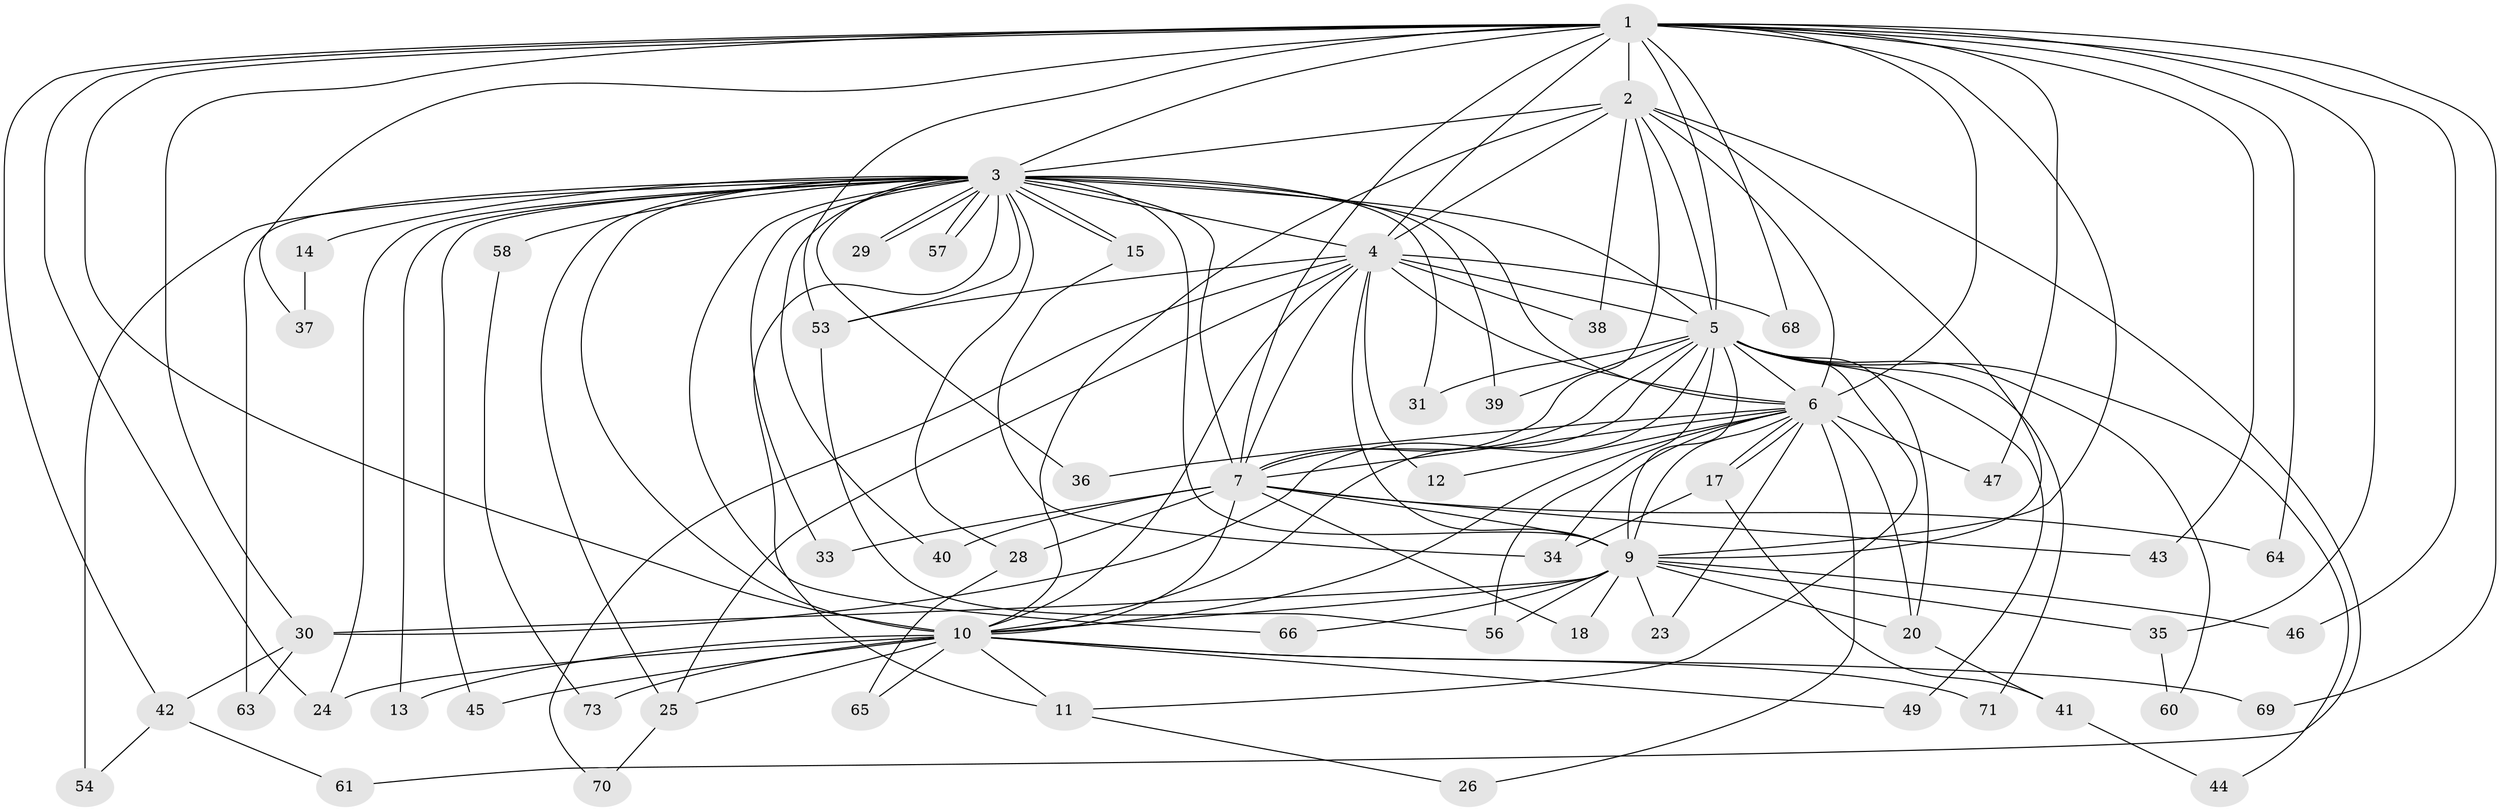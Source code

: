 // original degree distribution, {24: 0.013513513513513514, 12: 0.013513513513513514, 25: 0.013513513513513514, 13: 0.013513513513513514, 19: 0.013513513513513514, 20: 0.04054054054054054, 15: 0.02702702702702703, 6: 0.013513513513513514, 2: 0.5540540540540541, 3: 0.20270270270270271, 4: 0.06756756756756757, 5: 0.02702702702702703}
// Generated by graph-tools (version 1.1) at 2025/11/02/27/25 16:11:08]
// undirected, 57 vertices, 138 edges
graph export_dot {
graph [start="1"]
  node [color=gray90,style=filled];
  1 [super="+62"];
  2 [super="+16"];
  3 [super="+8"];
  4 [super="+22"];
  5 [super="+19"];
  6 [super="+52"];
  7 [super="+32"];
  9 [super="+27"];
  10 [super="+21"];
  11 [super="+48"];
  12;
  13;
  14;
  15;
  17;
  18;
  20;
  23;
  24 [super="+59"];
  25 [super="+55"];
  26;
  28;
  29;
  30 [super="+51"];
  31;
  33;
  34 [super="+50"];
  35;
  36;
  37;
  38;
  39;
  40;
  41;
  42 [super="+72"];
  43;
  44;
  45;
  46;
  47;
  49;
  53 [super="+74"];
  54;
  56 [super="+67"];
  57;
  58;
  60;
  61;
  63;
  64;
  65;
  66;
  68;
  69;
  70;
  71;
  73;
  1 -- 2 [weight=2];
  1 -- 3 [weight=2];
  1 -- 4;
  1 -- 5;
  1 -- 6 [weight=2];
  1 -- 7 [weight=2];
  1 -- 9;
  1 -- 10;
  1 -- 24;
  1 -- 35;
  1 -- 37;
  1 -- 42;
  1 -- 43;
  1 -- 46;
  1 -- 47;
  1 -- 64;
  1 -- 68;
  1 -- 69;
  1 -- 30;
  1 -- 53;
  2 -- 3 [weight=2];
  2 -- 4;
  2 -- 5;
  2 -- 6;
  2 -- 7;
  2 -- 9;
  2 -- 10;
  2 -- 38;
  2 -- 61;
  3 -- 4 [weight=3];
  3 -- 5 [weight=2];
  3 -- 6 [weight=2];
  3 -- 7 [weight=2];
  3 -- 9 [weight=2];
  3 -- 10 [weight=2];
  3 -- 14 [weight=2];
  3 -- 15;
  3 -- 15;
  3 -- 24;
  3 -- 25;
  3 -- 29;
  3 -- 29;
  3 -- 33;
  3 -- 36;
  3 -- 39;
  3 -- 53;
  3 -- 54 [weight=2];
  3 -- 57;
  3 -- 57;
  3 -- 58 [weight=2];
  3 -- 66;
  3 -- 11;
  3 -- 13;
  3 -- 28;
  3 -- 31;
  3 -- 40;
  3 -- 45;
  3 -- 63;
  4 -- 5;
  4 -- 6;
  4 -- 7;
  4 -- 9;
  4 -- 10;
  4 -- 12;
  4 -- 25;
  4 -- 68;
  4 -- 53;
  4 -- 70;
  4 -- 38;
  5 -- 6;
  5 -- 7;
  5 -- 9;
  5 -- 10;
  5 -- 20;
  5 -- 30;
  5 -- 31;
  5 -- 39;
  5 -- 44;
  5 -- 49;
  5 -- 60;
  5 -- 71;
  5 -- 56;
  5 -- 11;
  6 -- 7;
  6 -- 9;
  6 -- 10;
  6 -- 12;
  6 -- 17;
  6 -- 17;
  6 -- 20 [weight=2];
  6 -- 23;
  6 -- 26;
  6 -- 36;
  6 -- 47;
  6 -- 34;
  7 -- 9;
  7 -- 10;
  7 -- 18;
  7 -- 28;
  7 -- 33;
  7 -- 40;
  7 -- 64;
  7 -- 43;
  9 -- 10;
  9 -- 18;
  9 -- 23;
  9 -- 35;
  9 -- 46;
  9 -- 66;
  9 -- 56;
  9 -- 20;
  9 -- 30;
  10 -- 11;
  10 -- 13 [weight=2];
  10 -- 45;
  10 -- 49;
  10 -- 65;
  10 -- 69;
  10 -- 71;
  10 -- 73;
  10 -- 24;
  10 -- 25;
  11 -- 26;
  14 -- 37;
  15 -- 34;
  17 -- 34;
  17 -- 41;
  20 -- 41;
  25 -- 70;
  28 -- 65;
  30 -- 42;
  30 -- 63;
  35 -- 60;
  41 -- 44;
  42 -- 61;
  42 -- 54;
  53 -- 56;
  58 -- 73;
}
